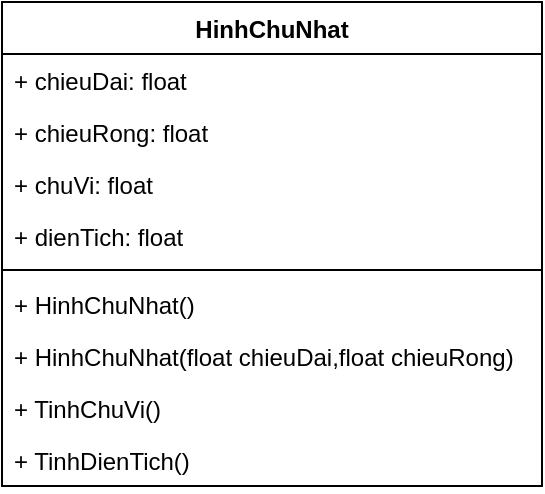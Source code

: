 <mxfile version="20.2.3" type="device"><diagram id="aR0Kn0r4dCTRUIZb1AVe" name="Page-1"><mxGraphModel dx="494" dy="328" grid="1" gridSize="10" guides="1" tooltips="1" connect="1" arrows="1" fold="1" page="1" pageScale="1" pageWidth="850" pageHeight="1100" math="0" shadow="0"><root><mxCell id="0"/><mxCell id="1" parent="0"/><mxCell id="6VdZKesHPegkDL_ZUkmI-1" value="HinhChuNhat&#10;" style="swimlane;fontStyle=1;align=center;verticalAlign=top;childLayout=stackLayout;horizontal=1;startSize=26;horizontalStack=0;resizeParent=1;resizeParentMax=0;resizeLast=0;collapsible=1;marginBottom=0;" vertex="1" parent="1"><mxGeometry x="160" y="320" width="270" height="242" as="geometry"/></mxCell><mxCell id="6VdZKesHPegkDL_ZUkmI-2" value="+ chieuDai: float" style="text;strokeColor=none;fillColor=none;align=left;verticalAlign=top;spacingLeft=4;spacingRight=4;overflow=hidden;rotatable=0;points=[[0,0.5],[1,0.5]];portConstraint=eastwest;" vertex="1" parent="6VdZKesHPegkDL_ZUkmI-1"><mxGeometry y="26" width="270" height="26" as="geometry"/></mxCell><mxCell id="6VdZKesHPegkDL_ZUkmI-5" value="+ chieuRong: float" style="text;strokeColor=none;fillColor=none;align=left;verticalAlign=top;spacingLeft=4;spacingRight=4;overflow=hidden;rotatable=0;points=[[0,0.5],[1,0.5]];portConstraint=eastwest;" vertex="1" parent="6VdZKesHPegkDL_ZUkmI-1"><mxGeometry y="52" width="270" height="26" as="geometry"/></mxCell><mxCell id="6VdZKesHPegkDL_ZUkmI-7" value="+ chuVi: float" style="text;strokeColor=none;fillColor=none;align=left;verticalAlign=top;spacingLeft=4;spacingRight=4;overflow=hidden;rotatable=0;points=[[0,0.5],[1,0.5]];portConstraint=eastwest;" vertex="1" parent="6VdZKesHPegkDL_ZUkmI-1"><mxGeometry y="78" width="270" height="26" as="geometry"/></mxCell><mxCell id="6VdZKesHPegkDL_ZUkmI-6" value="+ dienTich: float" style="text;strokeColor=none;fillColor=none;align=left;verticalAlign=top;spacingLeft=4;spacingRight=4;overflow=hidden;rotatable=0;points=[[0,0.5],[1,0.5]];portConstraint=eastwest;" vertex="1" parent="6VdZKesHPegkDL_ZUkmI-1"><mxGeometry y="104" width="270" height="26" as="geometry"/></mxCell><mxCell id="6VdZKesHPegkDL_ZUkmI-3" value="" style="line;strokeWidth=1;fillColor=none;align=left;verticalAlign=middle;spacingTop=-1;spacingLeft=3;spacingRight=3;rotatable=0;labelPosition=right;points=[];portConstraint=eastwest;" vertex="1" parent="6VdZKesHPegkDL_ZUkmI-1"><mxGeometry y="130" width="270" height="8" as="geometry"/></mxCell><mxCell id="6VdZKesHPegkDL_ZUkmI-8" value="+ HinhChuNhat()" style="text;strokeColor=none;fillColor=none;align=left;verticalAlign=top;spacingLeft=4;spacingRight=4;overflow=hidden;rotatable=0;points=[[0,0.5],[1,0.5]];portConstraint=eastwest;" vertex="1" parent="6VdZKesHPegkDL_ZUkmI-1"><mxGeometry y="138" width="270" height="26" as="geometry"/></mxCell><mxCell id="6VdZKesHPegkDL_ZUkmI-4" value="+ HinhChuNhat(float chieuDai,float chieuRong)" style="text;strokeColor=none;fillColor=none;align=left;verticalAlign=top;spacingLeft=4;spacingRight=4;overflow=hidden;rotatable=0;points=[[0,0.5],[1,0.5]];portConstraint=eastwest;" vertex="1" parent="6VdZKesHPegkDL_ZUkmI-1"><mxGeometry y="164" width="270" height="26" as="geometry"/></mxCell><mxCell id="6VdZKesHPegkDL_ZUkmI-9" value="+ TinhChuVi()" style="text;strokeColor=none;fillColor=none;align=left;verticalAlign=top;spacingLeft=4;spacingRight=4;overflow=hidden;rotatable=0;points=[[0,0.5],[1,0.5]];portConstraint=eastwest;" vertex="1" parent="6VdZKesHPegkDL_ZUkmI-1"><mxGeometry y="190" width="270" height="26" as="geometry"/></mxCell><mxCell id="6VdZKesHPegkDL_ZUkmI-10" value="+ TinhDienTich()" style="text;strokeColor=none;fillColor=none;align=left;verticalAlign=top;spacingLeft=4;spacingRight=4;overflow=hidden;rotatable=0;points=[[0,0.5],[1,0.5]];portConstraint=eastwest;" vertex="1" parent="6VdZKesHPegkDL_ZUkmI-1"><mxGeometry y="216" width="270" height="26" as="geometry"/></mxCell></root></mxGraphModel></diagram></mxfile>